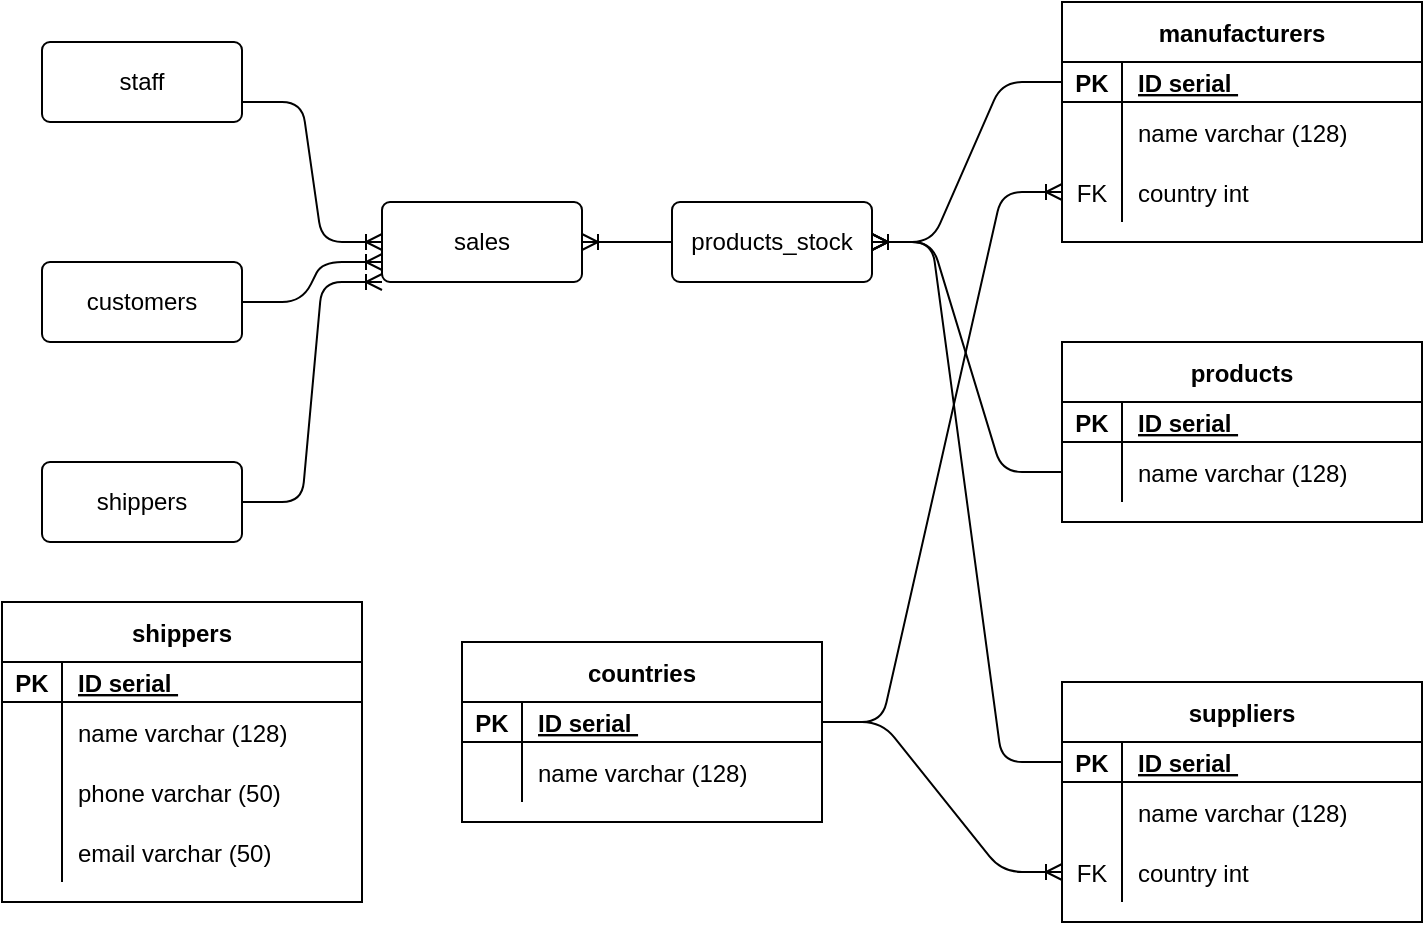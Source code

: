 <mxfile version="13.7.5" type="github">
  <diagram id="R2lEEEUBdFMjLlhIrx00" name="Page-1">
    <mxGraphModel dx="818" dy="560" grid="1" gridSize="10" guides="1" tooltips="1" connect="1" arrows="1" fold="1" page="1" pageScale="1" pageWidth="850" pageHeight="1100" math="0" shadow="0" extFonts="Permanent Marker^https://fonts.googleapis.com/css?family=Permanent+Marker">
      <root>
        <mxCell id="0" />
        <mxCell id="1" parent="0" />
        <mxCell id="OEH8VnCKuiZxtnlKm28e-22" value="products_stock" style="rounded=1;arcSize=10;whiteSpace=wrap;html=1;align=center;" parent="1" vertex="1">
          <mxGeometry x="375" y="150" width="100" height="40" as="geometry" />
        </mxCell>
        <mxCell id="OEH8VnCKuiZxtnlKm28e-23" value="staff" style="rounded=1;arcSize=10;whiteSpace=wrap;html=1;align=center;" parent="1" vertex="1">
          <mxGeometry x="60" y="70" width="100" height="40" as="geometry" />
        </mxCell>
        <mxCell id="OEH8VnCKuiZxtnlKm28e-24" value="customers" style="rounded=1;arcSize=10;whiteSpace=wrap;html=1;align=center;" parent="1" vertex="1">
          <mxGeometry x="60" y="180" width="100" height="40" as="geometry" />
        </mxCell>
        <mxCell id="OEH8VnCKuiZxtnlKm28e-27" value="shippers" style="rounded=1;arcSize=10;whiteSpace=wrap;html=1;align=center;" parent="1" vertex="1">
          <mxGeometry x="60" y="280" width="100" height="40" as="geometry" />
        </mxCell>
        <mxCell id="OEH8VnCKuiZxtnlKm28e-28" value="sales" style="rounded=1;arcSize=10;whiteSpace=wrap;html=1;align=center;" parent="1" vertex="1">
          <mxGeometry x="230" y="150" width="100" height="40" as="geometry" />
        </mxCell>
        <mxCell id="OEH8VnCKuiZxtnlKm28e-43" value="" style="edgeStyle=entityRelationEdgeStyle;fontSize=12;html=1;endArrow=ERoneToMany;" parent="1" source="OEH8VnCKuiZxtnlKm28e-22" target="OEH8VnCKuiZxtnlKm28e-28" edge="1">
          <mxGeometry width="100" height="100" relative="1" as="geometry">
            <mxPoint x="290" y="170" as="sourcePoint" />
            <mxPoint x="360" y="220" as="targetPoint" />
          </mxGeometry>
        </mxCell>
        <mxCell id="OEH8VnCKuiZxtnlKm28e-47" value="" style="edgeStyle=entityRelationEdgeStyle;fontSize=12;html=1;endArrow=ERoneToMany;exitX=1;exitY=0.75;exitDx=0;exitDy=0;entryX=0;entryY=0.5;entryDx=0;entryDy=0;" parent="1" source="OEH8VnCKuiZxtnlKm28e-23" target="OEH8VnCKuiZxtnlKm28e-28" edge="1">
          <mxGeometry width="100" height="100" relative="1" as="geometry">
            <mxPoint x="180" y="200" as="sourcePoint" />
            <mxPoint x="220" y="170" as="targetPoint" />
          </mxGeometry>
        </mxCell>
        <mxCell id="OEH8VnCKuiZxtnlKm28e-48" value="" style="edgeStyle=entityRelationEdgeStyle;fontSize=12;html=1;endArrow=ERoneToMany;exitX=1;exitY=0.5;exitDx=0;exitDy=0;entryX=0;entryY=0.75;entryDx=0;entryDy=0;" parent="1" source="OEH8VnCKuiZxtnlKm28e-24" target="OEH8VnCKuiZxtnlKm28e-28" edge="1">
          <mxGeometry width="100" height="100" relative="1" as="geometry">
            <mxPoint x="260" y="320" as="sourcePoint" />
            <mxPoint x="360" y="220" as="targetPoint" />
          </mxGeometry>
        </mxCell>
        <mxCell id="OEH8VnCKuiZxtnlKm28e-49" value="" style="edgeStyle=entityRelationEdgeStyle;fontSize=12;html=1;endArrow=ERoneToMany;exitX=1;exitY=0.5;exitDx=0;exitDy=0;entryX=0;entryY=1;entryDx=0;entryDy=0;" parent="1" source="OEH8VnCKuiZxtnlKm28e-27" target="OEH8VnCKuiZxtnlKm28e-28" edge="1">
          <mxGeometry width="100" height="100" relative="1" as="geometry">
            <mxPoint x="160" y="300" as="sourcePoint" />
            <mxPoint x="260" y="200" as="targetPoint" />
          </mxGeometry>
        </mxCell>
        <mxCell id="ZuUQe5CWEu6JaH7Ruexp-2" value="" style="edgeStyle=entityRelationEdgeStyle;fontSize=12;html=1;endArrow=ERoneToMany;" parent="1" source="vYesePeP9xRsVJggHPay-15" target="OEH8VnCKuiZxtnlKm28e-22" edge="1">
          <mxGeometry width="100" height="100" relative="1" as="geometry">
            <mxPoint x="560" y="90" as="sourcePoint" />
            <mxPoint x="530" y="80" as="targetPoint" />
          </mxGeometry>
        </mxCell>
        <mxCell id="ZuUQe5CWEu6JaH7Ruexp-4" value="" style="edgeStyle=entityRelationEdgeStyle;fontSize=12;html=1;endArrow=ERoneToMany;" parent="1" source="vYesePeP9xRsVJggHPay-28" target="OEH8VnCKuiZxtnlKm28e-22" edge="1">
          <mxGeometry width="100" height="100" relative="1" as="geometry">
            <mxPoint x="560" y="260" as="sourcePoint" />
            <mxPoint x="700" y="70" as="targetPoint" />
          </mxGeometry>
        </mxCell>
        <mxCell id="ZuUQe5CWEu6JaH7Ruexp-6" value="" style="edgeStyle=entityRelationEdgeStyle;fontSize=12;html=1;endArrow=ERoneToMany;" parent="1" source="vYesePeP9xRsVJggHPay-2" target="OEH8VnCKuiZxtnlKm28e-22" edge="1">
          <mxGeometry width="100" height="100" relative="1" as="geometry">
            <mxPoint x="550" y="320" as="sourcePoint" />
            <mxPoint x="470" y="240" as="targetPoint" />
          </mxGeometry>
        </mxCell>
        <mxCell id="vYesePeP9xRsVJggHPay-1" value="suppliers" style="shape=table;startSize=30;container=1;collapsible=1;childLayout=tableLayout;fixedRows=1;rowLines=0;fontStyle=1;align=center;resizeLast=1;" vertex="1" parent="1">
          <mxGeometry x="570" y="390" width="180" height="120" as="geometry" />
        </mxCell>
        <mxCell id="vYesePeP9xRsVJggHPay-2" value="" style="shape=partialRectangle;collapsible=0;dropTarget=0;pointerEvents=0;fillColor=none;top=0;left=0;bottom=1;right=0;points=[[0,0.5],[1,0.5]];portConstraint=eastwest;" vertex="1" parent="vYesePeP9xRsVJggHPay-1">
          <mxGeometry y="30" width="180" height="20" as="geometry" />
        </mxCell>
        <mxCell id="vYesePeP9xRsVJggHPay-3" value="PK" style="shape=partialRectangle;connectable=0;fillColor=none;top=0;left=0;bottom=0;right=0;fontStyle=1;overflow=hidden;" vertex="1" parent="vYesePeP9xRsVJggHPay-2">
          <mxGeometry width="30" height="20" as="geometry" />
        </mxCell>
        <mxCell id="vYesePeP9xRsVJggHPay-4" value="ID serial " style="shape=partialRectangle;connectable=0;fillColor=none;top=0;left=0;bottom=0;right=0;align=left;spacingLeft=6;fontStyle=5;overflow=hidden;" vertex="1" parent="vYesePeP9xRsVJggHPay-2">
          <mxGeometry x="30" width="150" height="20" as="geometry" />
        </mxCell>
        <mxCell id="vYesePeP9xRsVJggHPay-5" value="" style="shape=partialRectangle;collapsible=0;dropTarget=0;pointerEvents=0;fillColor=none;top=0;left=0;bottom=0;right=0;points=[[0,0.5],[1,0.5]];portConstraint=eastwest;" vertex="1" parent="vYesePeP9xRsVJggHPay-1">
          <mxGeometry y="50" width="180" height="30" as="geometry" />
        </mxCell>
        <mxCell id="vYesePeP9xRsVJggHPay-6" value="" style="shape=partialRectangle;connectable=0;fillColor=none;top=0;left=0;bottom=0;right=0;editable=1;overflow=hidden;" vertex="1" parent="vYesePeP9xRsVJggHPay-5">
          <mxGeometry width="30" height="30" as="geometry" />
        </mxCell>
        <mxCell id="vYesePeP9xRsVJggHPay-7" value="name varchar (128)" style="shape=partialRectangle;connectable=0;fillColor=none;top=0;left=0;bottom=0;right=0;align=left;spacingLeft=6;overflow=hidden;" vertex="1" parent="vYesePeP9xRsVJggHPay-5">
          <mxGeometry x="30" width="150" height="30" as="geometry" />
        </mxCell>
        <mxCell id="vYesePeP9xRsVJggHPay-43" value="" style="shape=partialRectangle;collapsible=0;dropTarget=0;pointerEvents=0;fillColor=none;top=0;left=0;bottom=0;right=0;points=[[0,0.5],[1,0.5]];portConstraint=eastwest;" vertex="1" parent="vYesePeP9xRsVJggHPay-1">
          <mxGeometry y="80" width="180" height="30" as="geometry" />
        </mxCell>
        <mxCell id="vYesePeP9xRsVJggHPay-44" value="FK" style="shape=partialRectangle;connectable=0;fillColor=none;top=0;left=0;bottom=0;right=0;editable=1;overflow=hidden;" vertex="1" parent="vYesePeP9xRsVJggHPay-43">
          <mxGeometry width="30" height="30" as="geometry" />
        </mxCell>
        <mxCell id="vYesePeP9xRsVJggHPay-45" value="country int" style="shape=partialRectangle;connectable=0;fillColor=none;top=0;left=0;bottom=0;right=0;align=left;spacingLeft=6;overflow=hidden;" vertex="1" parent="vYesePeP9xRsVJggHPay-43">
          <mxGeometry x="30" width="150" height="30" as="geometry" />
        </mxCell>
        <mxCell id="vYesePeP9xRsVJggHPay-24" value="products" style="shape=table;startSize=30;container=1;collapsible=1;childLayout=tableLayout;fixedRows=1;rowLines=0;fontStyle=1;align=center;resizeLast=1;" vertex="1" parent="1">
          <mxGeometry x="570" y="220" width="180" height="90" as="geometry" />
        </mxCell>
        <mxCell id="vYesePeP9xRsVJggHPay-25" value="" style="shape=partialRectangle;collapsible=0;dropTarget=0;pointerEvents=0;fillColor=none;top=0;left=0;bottom=1;right=0;points=[[0,0.5],[1,0.5]];portConstraint=eastwest;" vertex="1" parent="vYesePeP9xRsVJggHPay-24">
          <mxGeometry y="30" width="180" height="20" as="geometry" />
        </mxCell>
        <mxCell id="vYesePeP9xRsVJggHPay-26" value="PK" style="shape=partialRectangle;connectable=0;fillColor=none;top=0;left=0;bottom=0;right=0;fontStyle=1;overflow=hidden;" vertex="1" parent="vYesePeP9xRsVJggHPay-25">
          <mxGeometry width="30" height="20" as="geometry" />
        </mxCell>
        <mxCell id="vYesePeP9xRsVJggHPay-27" value="ID serial " style="shape=partialRectangle;connectable=0;fillColor=none;top=0;left=0;bottom=0;right=0;align=left;spacingLeft=6;fontStyle=5;overflow=hidden;" vertex="1" parent="vYesePeP9xRsVJggHPay-25">
          <mxGeometry x="30" width="150" height="20" as="geometry" />
        </mxCell>
        <mxCell id="vYesePeP9xRsVJggHPay-28" value="" style="shape=partialRectangle;collapsible=0;dropTarget=0;pointerEvents=0;fillColor=none;top=0;left=0;bottom=0;right=0;points=[[0,0.5],[1,0.5]];portConstraint=eastwest;" vertex="1" parent="vYesePeP9xRsVJggHPay-24">
          <mxGeometry y="50" width="180" height="30" as="geometry" />
        </mxCell>
        <mxCell id="vYesePeP9xRsVJggHPay-29" value="" style="shape=partialRectangle;connectable=0;fillColor=none;top=0;left=0;bottom=0;right=0;editable=1;overflow=hidden;" vertex="1" parent="vYesePeP9xRsVJggHPay-28">
          <mxGeometry width="30" height="30" as="geometry" />
        </mxCell>
        <mxCell id="vYesePeP9xRsVJggHPay-30" value="name varchar (128)" style="shape=partialRectangle;connectable=0;fillColor=none;top=0;left=0;bottom=0;right=0;align=left;spacingLeft=6;overflow=hidden;" vertex="1" parent="vYesePeP9xRsVJggHPay-28">
          <mxGeometry x="30" width="150" height="30" as="geometry" />
        </mxCell>
        <mxCell id="vYesePeP9xRsVJggHPay-14" value="manufacturers" style="shape=table;startSize=30;container=1;collapsible=1;childLayout=tableLayout;fixedRows=1;rowLines=0;fontStyle=1;align=center;resizeLast=1;" vertex="1" parent="1">
          <mxGeometry x="570" y="50" width="180" height="120" as="geometry" />
        </mxCell>
        <mxCell id="vYesePeP9xRsVJggHPay-15" value="" style="shape=partialRectangle;collapsible=0;dropTarget=0;pointerEvents=0;fillColor=none;top=0;left=0;bottom=1;right=0;points=[[0,0.5],[1,0.5]];portConstraint=eastwest;" vertex="1" parent="vYesePeP9xRsVJggHPay-14">
          <mxGeometry y="30" width="180" height="20" as="geometry" />
        </mxCell>
        <mxCell id="vYesePeP9xRsVJggHPay-16" value="PK" style="shape=partialRectangle;connectable=0;fillColor=none;top=0;left=0;bottom=0;right=0;fontStyle=1;overflow=hidden;" vertex="1" parent="vYesePeP9xRsVJggHPay-15">
          <mxGeometry width="30" height="20" as="geometry" />
        </mxCell>
        <mxCell id="vYesePeP9xRsVJggHPay-17" value="ID serial " style="shape=partialRectangle;connectable=0;fillColor=none;top=0;left=0;bottom=0;right=0;align=left;spacingLeft=6;fontStyle=5;overflow=hidden;" vertex="1" parent="vYesePeP9xRsVJggHPay-15">
          <mxGeometry x="30" width="150" height="20" as="geometry" />
        </mxCell>
        <mxCell id="vYesePeP9xRsVJggHPay-18" value="" style="shape=partialRectangle;collapsible=0;dropTarget=0;pointerEvents=0;fillColor=none;top=0;left=0;bottom=0;right=0;points=[[0,0.5],[1,0.5]];portConstraint=eastwest;" vertex="1" parent="vYesePeP9xRsVJggHPay-14">
          <mxGeometry y="50" width="180" height="30" as="geometry" />
        </mxCell>
        <mxCell id="vYesePeP9xRsVJggHPay-19" value="" style="shape=partialRectangle;connectable=0;fillColor=none;top=0;left=0;bottom=0;right=0;editable=1;overflow=hidden;" vertex="1" parent="vYesePeP9xRsVJggHPay-18">
          <mxGeometry width="30" height="30" as="geometry" />
        </mxCell>
        <mxCell id="vYesePeP9xRsVJggHPay-20" value="name varchar (128)" style="shape=partialRectangle;connectable=0;fillColor=none;top=0;left=0;bottom=0;right=0;align=left;spacingLeft=6;overflow=hidden;" vertex="1" parent="vYesePeP9xRsVJggHPay-18">
          <mxGeometry x="30" width="150" height="30" as="geometry" />
        </mxCell>
        <mxCell id="vYesePeP9xRsVJggHPay-21" value="" style="shape=partialRectangle;collapsible=0;dropTarget=0;pointerEvents=0;fillColor=none;top=0;left=0;bottom=0;right=0;points=[[0,0.5],[1,0.5]];portConstraint=eastwest;" vertex="1" parent="vYesePeP9xRsVJggHPay-14">
          <mxGeometry y="80" width="180" height="30" as="geometry" />
        </mxCell>
        <mxCell id="vYesePeP9xRsVJggHPay-22" value="FK" style="shape=partialRectangle;connectable=0;fillColor=none;top=0;left=0;bottom=0;right=0;editable=1;overflow=hidden;" vertex="1" parent="vYesePeP9xRsVJggHPay-21">
          <mxGeometry width="30" height="30" as="geometry" />
        </mxCell>
        <mxCell id="vYesePeP9xRsVJggHPay-23" value="country int" style="shape=partialRectangle;connectable=0;fillColor=none;top=0;left=0;bottom=0;right=0;align=left;spacingLeft=6;overflow=hidden;" vertex="1" parent="vYesePeP9xRsVJggHPay-21">
          <mxGeometry x="30" width="150" height="30" as="geometry" />
        </mxCell>
        <mxCell id="vYesePeP9xRsVJggHPay-42" value="" style="edgeStyle=entityRelationEdgeStyle;fontSize=12;html=1;endArrow=ERoneToMany;entryX=0;entryY=0.5;entryDx=0;entryDy=0;exitX=1;exitY=0.5;exitDx=0;exitDy=0;" edge="1" parent="1" source="vYesePeP9xRsVJggHPay-36" target="vYesePeP9xRsVJggHPay-21">
          <mxGeometry width="100" height="100" relative="1" as="geometry">
            <mxPoint x="370" y="340" as="sourcePoint" />
            <mxPoint x="470" y="240" as="targetPoint" />
          </mxGeometry>
        </mxCell>
        <mxCell id="vYesePeP9xRsVJggHPay-35" value="countries" style="shape=table;startSize=30;container=1;collapsible=1;childLayout=tableLayout;fixedRows=1;rowLines=0;fontStyle=1;align=center;resizeLast=1;" vertex="1" parent="1">
          <mxGeometry x="270" y="370" width="180" height="90" as="geometry" />
        </mxCell>
        <mxCell id="vYesePeP9xRsVJggHPay-36" value="" style="shape=partialRectangle;collapsible=0;dropTarget=0;pointerEvents=0;fillColor=none;top=0;left=0;bottom=1;right=0;points=[[0,0.5],[1,0.5]];portConstraint=eastwest;" vertex="1" parent="vYesePeP9xRsVJggHPay-35">
          <mxGeometry y="30" width="180" height="20" as="geometry" />
        </mxCell>
        <mxCell id="vYesePeP9xRsVJggHPay-37" value="PK" style="shape=partialRectangle;connectable=0;fillColor=none;top=0;left=0;bottom=0;right=0;fontStyle=1;overflow=hidden;" vertex="1" parent="vYesePeP9xRsVJggHPay-36">
          <mxGeometry width="30" height="20" as="geometry" />
        </mxCell>
        <mxCell id="vYesePeP9xRsVJggHPay-38" value="ID serial " style="shape=partialRectangle;connectable=0;fillColor=none;top=0;left=0;bottom=0;right=0;align=left;spacingLeft=6;fontStyle=5;overflow=hidden;" vertex="1" parent="vYesePeP9xRsVJggHPay-36">
          <mxGeometry x="30" width="150" height="20" as="geometry" />
        </mxCell>
        <mxCell id="vYesePeP9xRsVJggHPay-39" value="" style="shape=partialRectangle;collapsible=0;dropTarget=0;pointerEvents=0;fillColor=none;top=0;left=0;bottom=0;right=0;points=[[0,0.5],[1,0.5]];portConstraint=eastwest;" vertex="1" parent="vYesePeP9xRsVJggHPay-35">
          <mxGeometry y="50" width="180" height="30" as="geometry" />
        </mxCell>
        <mxCell id="vYesePeP9xRsVJggHPay-40" value="" style="shape=partialRectangle;connectable=0;fillColor=none;top=0;left=0;bottom=0;right=0;editable=1;overflow=hidden;" vertex="1" parent="vYesePeP9xRsVJggHPay-39">
          <mxGeometry width="30" height="30" as="geometry" />
        </mxCell>
        <mxCell id="vYesePeP9xRsVJggHPay-41" value="name varchar (128)" style="shape=partialRectangle;connectable=0;fillColor=none;top=0;left=0;bottom=0;right=0;align=left;spacingLeft=6;overflow=hidden;" vertex="1" parent="vYesePeP9xRsVJggHPay-39">
          <mxGeometry x="30" width="150" height="30" as="geometry" />
        </mxCell>
        <mxCell id="vYesePeP9xRsVJggHPay-46" value="" style="edgeStyle=entityRelationEdgeStyle;fontSize=12;html=1;endArrow=ERoneToMany;entryX=0;entryY=0.5;entryDx=0;entryDy=0;exitX=1;exitY=0.5;exitDx=0;exitDy=0;" edge="1" parent="1" source="vYesePeP9xRsVJggHPay-36" target="vYesePeP9xRsVJggHPay-43">
          <mxGeometry width="100" height="100" relative="1" as="geometry">
            <mxPoint x="450" y="440" as="sourcePoint" />
            <mxPoint x="550" y="340" as="targetPoint" />
          </mxGeometry>
        </mxCell>
        <mxCell id="vYesePeP9xRsVJggHPay-49" value="shippers" style="shape=table;startSize=30;container=1;collapsible=1;childLayout=tableLayout;fixedRows=1;rowLines=0;fontStyle=1;align=center;resizeLast=1;" vertex="1" parent="1">
          <mxGeometry x="40" y="350" width="180" height="150" as="geometry" />
        </mxCell>
        <mxCell id="vYesePeP9xRsVJggHPay-50" value="" style="shape=partialRectangle;collapsible=0;dropTarget=0;pointerEvents=0;fillColor=none;top=0;left=0;bottom=1;right=0;points=[[0,0.5],[1,0.5]];portConstraint=eastwest;" vertex="1" parent="vYesePeP9xRsVJggHPay-49">
          <mxGeometry y="30" width="180" height="20" as="geometry" />
        </mxCell>
        <mxCell id="vYesePeP9xRsVJggHPay-51" value="PK" style="shape=partialRectangle;connectable=0;fillColor=none;top=0;left=0;bottom=0;right=0;fontStyle=1;overflow=hidden;" vertex="1" parent="vYesePeP9xRsVJggHPay-50">
          <mxGeometry width="30" height="20" as="geometry" />
        </mxCell>
        <mxCell id="vYesePeP9xRsVJggHPay-52" value="ID serial " style="shape=partialRectangle;connectable=0;fillColor=none;top=0;left=0;bottom=0;right=0;align=left;spacingLeft=6;fontStyle=5;overflow=hidden;" vertex="1" parent="vYesePeP9xRsVJggHPay-50">
          <mxGeometry x="30" width="150" height="20" as="geometry" />
        </mxCell>
        <mxCell id="vYesePeP9xRsVJggHPay-53" value="" style="shape=partialRectangle;collapsible=0;dropTarget=0;pointerEvents=0;fillColor=none;top=0;left=0;bottom=0;right=0;points=[[0,0.5],[1,0.5]];portConstraint=eastwest;" vertex="1" parent="vYesePeP9xRsVJggHPay-49">
          <mxGeometry y="50" width="180" height="30" as="geometry" />
        </mxCell>
        <mxCell id="vYesePeP9xRsVJggHPay-54" value="" style="shape=partialRectangle;connectable=0;fillColor=none;top=0;left=0;bottom=0;right=0;editable=1;overflow=hidden;" vertex="1" parent="vYesePeP9xRsVJggHPay-53">
          <mxGeometry width="30" height="30" as="geometry" />
        </mxCell>
        <mxCell id="vYesePeP9xRsVJggHPay-55" value="name varchar (128)" style="shape=partialRectangle;connectable=0;fillColor=none;top=0;left=0;bottom=0;right=0;align=left;spacingLeft=6;overflow=hidden;" vertex="1" parent="vYesePeP9xRsVJggHPay-53">
          <mxGeometry x="30" width="150" height="30" as="geometry" />
        </mxCell>
        <mxCell id="vYesePeP9xRsVJggHPay-56" value="" style="shape=partialRectangle;collapsible=0;dropTarget=0;pointerEvents=0;fillColor=none;top=0;left=0;bottom=0;right=0;points=[[0,0.5],[1,0.5]];portConstraint=eastwest;" vertex="1" parent="vYesePeP9xRsVJggHPay-49">
          <mxGeometry y="80" width="180" height="30" as="geometry" />
        </mxCell>
        <mxCell id="vYesePeP9xRsVJggHPay-57" value="" style="shape=partialRectangle;connectable=0;fillColor=none;top=0;left=0;bottom=0;right=0;editable=1;overflow=hidden;" vertex="1" parent="vYesePeP9xRsVJggHPay-56">
          <mxGeometry width="30" height="30" as="geometry" />
        </mxCell>
        <mxCell id="vYesePeP9xRsVJggHPay-58" value="phone varchar (50)" style="shape=partialRectangle;connectable=0;fillColor=none;top=0;left=0;bottom=0;right=0;align=left;spacingLeft=6;overflow=hidden;" vertex="1" parent="vYesePeP9xRsVJggHPay-56">
          <mxGeometry x="30" width="150" height="30" as="geometry" />
        </mxCell>
        <mxCell id="vYesePeP9xRsVJggHPay-59" value="" style="shape=partialRectangle;collapsible=0;dropTarget=0;pointerEvents=0;fillColor=none;top=0;left=0;bottom=0;right=0;points=[[0,0.5],[1,0.5]];portConstraint=eastwest;" vertex="1" parent="vYesePeP9xRsVJggHPay-49">
          <mxGeometry y="110" width="180" height="30" as="geometry" />
        </mxCell>
        <mxCell id="vYesePeP9xRsVJggHPay-60" value="" style="shape=partialRectangle;connectable=0;fillColor=none;top=0;left=0;bottom=0;right=0;editable=1;overflow=hidden;" vertex="1" parent="vYesePeP9xRsVJggHPay-59">
          <mxGeometry width="30" height="30" as="geometry" />
        </mxCell>
        <mxCell id="vYesePeP9xRsVJggHPay-61" value="email varchar (50)" style="shape=partialRectangle;connectable=0;fillColor=none;top=0;left=0;bottom=0;right=0;align=left;spacingLeft=6;overflow=hidden;" vertex="1" parent="vYesePeP9xRsVJggHPay-59">
          <mxGeometry x="30" width="150" height="30" as="geometry" />
        </mxCell>
      </root>
    </mxGraphModel>
  </diagram>
</mxfile>
